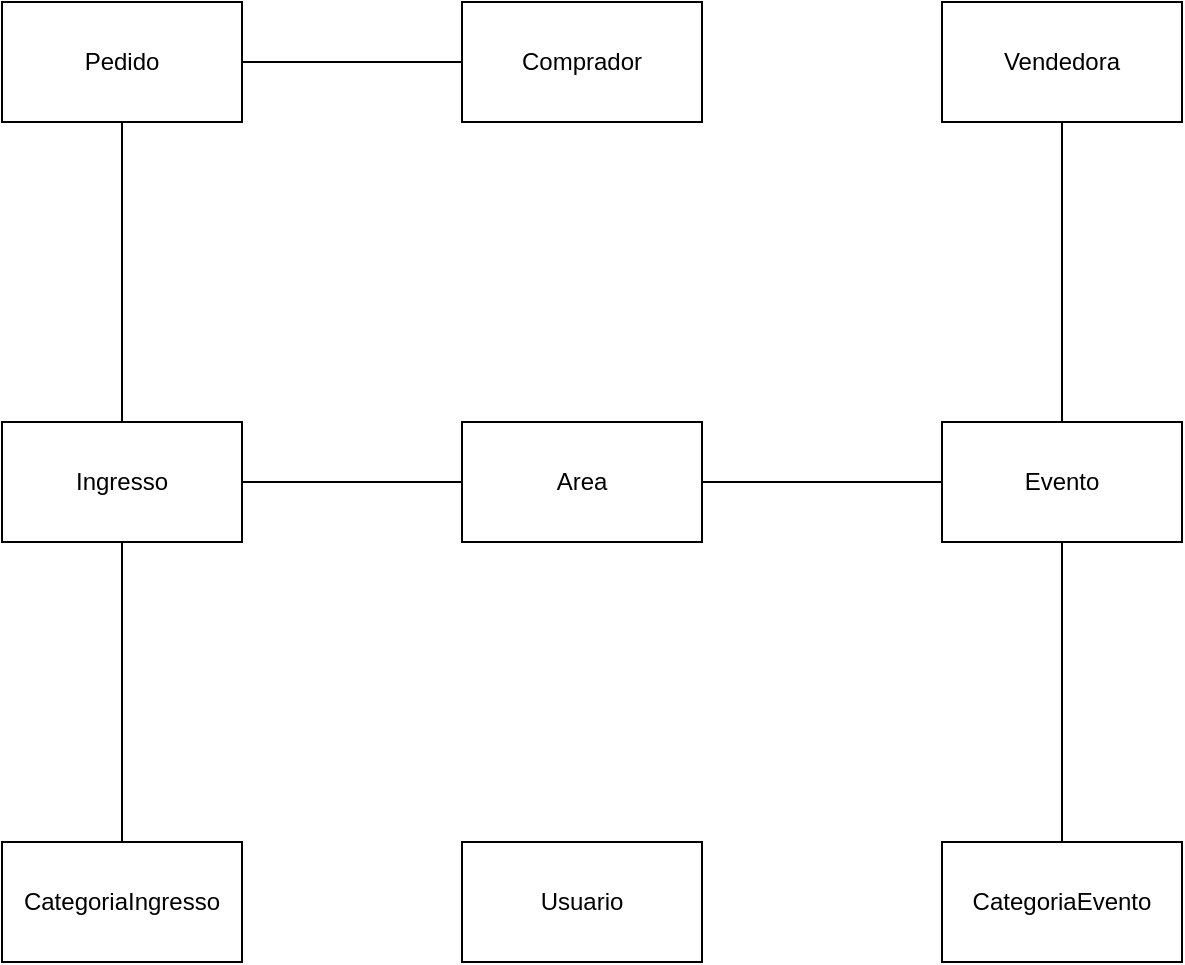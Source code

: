 <mxfile version="14.5.1" type="device"><diagram id="jICOhjBzjYu0gpsw8uiU" name="Página-1"><mxGraphModel dx="383" dy="678" grid="1" gridSize="10" guides="1" tooltips="1" connect="1" arrows="1" fold="1" page="1" pageScale="1" pageWidth="1200" pageHeight="1600" math="0" shadow="0"><root><mxCell id="0"/><mxCell id="1" parent="0"/><mxCell id="hUC8__KGuxT1wJXMfTIX-4" style="edgeStyle=orthogonalEdgeStyle;rounded=0;orthogonalLoop=1;jettySize=auto;html=1;endArrow=none;endFill=0;" edge="1" parent="1" source="wqNmu94xyES_ieZz7MIa-1" target="hUC8__KGuxT1wJXMfTIX-3"><mxGeometry relative="1" as="geometry"/></mxCell><mxCell id="wqNmu94xyES_ieZz7MIa-1" value="Pedido" style="rounded=0;whiteSpace=wrap;html=1;" parent="1" vertex="1"><mxGeometry x="180" y="670" width="120" height="60" as="geometry"/></mxCell><mxCell id="wqNmu94xyES_ieZz7MIa-2" value="Vendedora" style="rounded=0;whiteSpace=wrap;html=1;" parent="1" vertex="1"><mxGeometry x="650" y="670" width="120" height="60" as="geometry"/></mxCell><mxCell id="wqNmu94xyES_ieZz7MIa-4" value="Usuario" style="rounded=0;whiteSpace=wrap;html=1;" parent="1" vertex="1"><mxGeometry x="410" y="1090" width="120" height="60" as="geometry"/></mxCell><mxCell id="wqNmu94xyES_ieZz7MIa-6" value="Comprador" style="rounded=0;whiteSpace=wrap;html=1;" parent="1" vertex="1"><mxGeometry x="410" y="670" width="120" height="60" as="geometry"/></mxCell><mxCell id="wqNmu94xyES_ieZz7MIa-10" style="edgeStyle=orthogonalEdgeStyle;rounded=0;orthogonalLoop=1;jettySize=auto;html=1;endArrow=none;endFill=0;" parent="1" source="wqNmu94xyES_ieZz7MIa-7" target="wqNmu94xyES_ieZz7MIa-2" edge="1"><mxGeometry relative="1" as="geometry"/></mxCell><mxCell id="hUC8__KGuxT1wJXMfTIX-12" style="edgeStyle=orthogonalEdgeStyle;rounded=0;orthogonalLoop=1;jettySize=auto;html=1;endArrow=none;endFill=0;" edge="1" parent="1" source="wqNmu94xyES_ieZz7MIa-7" target="hUC8__KGuxT1wJXMfTIX-11"><mxGeometry relative="1" as="geometry"/></mxCell><mxCell id="wqNmu94xyES_ieZz7MIa-7" value="Evento" style="rounded=0;whiteSpace=wrap;html=1;" parent="1" vertex="1"><mxGeometry x="650" y="880" width="120" height="60" as="geometry"/></mxCell><mxCell id="hUC8__KGuxT1wJXMfTIX-2" style="edgeStyle=orthogonalEdgeStyle;rounded=0;orthogonalLoop=1;jettySize=auto;html=1;endArrow=none;endFill=0;" edge="1" parent="1" source="hUC8__KGuxT1wJXMfTIX-1" target="wqNmu94xyES_ieZz7MIa-7"><mxGeometry relative="1" as="geometry"/></mxCell><mxCell id="hUC8__KGuxT1wJXMfTIX-1" value="Area" style="rounded=0;whiteSpace=wrap;html=1;" vertex="1" parent="1"><mxGeometry x="410" y="880" width="120" height="60" as="geometry"/></mxCell><mxCell id="hUC8__KGuxT1wJXMfTIX-5" style="edgeStyle=orthogonalEdgeStyle;rounded=0;orthogonalLoop=1;jettySize=auto;html=1;endArrow=none;endFill=0;" edge="1" parent="1" source="wqNmu94xyES_ieZz7MIa-1" target="wqNmu94xyES_ieZz7MIa-6"><mxGeometry relative="1" as="geometry"/></mxCell><mxCell id="hUC8__KGuxT1wJXMfTIX-8" style="edgeStyle=orthogonalEdgeStyle;rounded=0;orthogonalLoop=1;jettySize=auto;html=1;endArrow=none;endFill=0;" edge="1" parent="1" source="hUC8__KGuxT1wJXMfTIX-3" target="hUC8__KGuxT1wJXMfTIX-1"><mxGeometry relative="1" as="geometry"/></mxCell><mxCell id="hUC8__KGuxT1wJXMfTIX-3" value="Ingresso" style="rounded=0;whiteSpace=wrap;html=1;" vertex="1" parent="1"><mxGeometry x="180" y="880" width="120" height="60" as="geometry"/></mxCell><mxCell id="hUC8__KGuxT1wJXMfTIX-10" style="edgeStyle=orthogonalEdgeStyle;rounded=0;orthogonalLoop=1;jettySize=auto;html=1;endArrow=none;endFill=0;" edge="1" parent="1" source="hUC8__KGuxT1wJXMfTIX-6" target="hUC8__KGuxT1wJXMfTIX-3"><mxGeometry relative="1" as="geometry"/></mxCell><mxCell id="hUC8__KGuxT1wJXMfTIX-6" value="CategoriaIngresso" style="rounded=0;whiteSpace=wrap;html=1;" vertex="1" parent="1"><mxGeometry x="180" y="1090" width="120" height="60" as="geometry"/></mxCell><mxCell id="hUC8__KGuxT1wJXMfTIX-11" value="CategoriaEvento" style="rounded=0;whiteSpace=wrap;html=1;" vertex="1" parent="1"><mxGeometry x="650" y="1090" width="120" height="60" as="geometry"/></mxCell></root></mxGraphModel></diagram></mxfile>